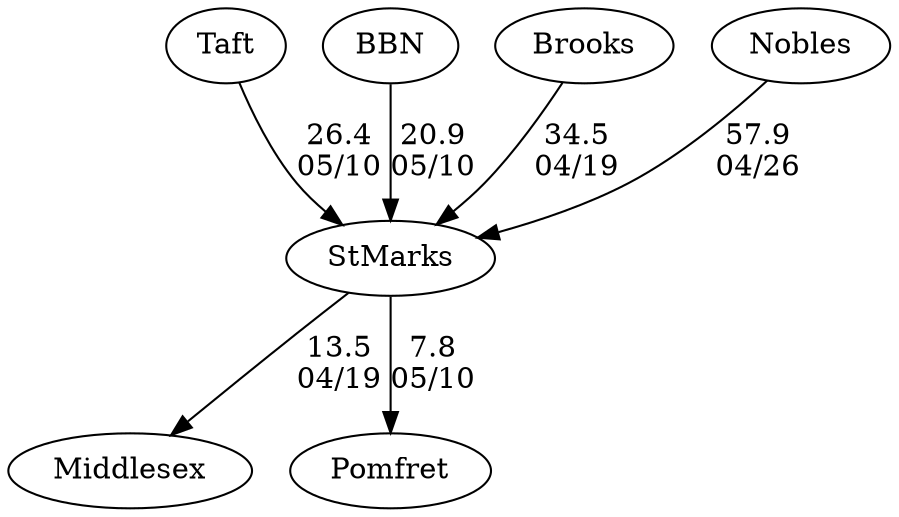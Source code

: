 digraph boys4foursStMarks {StMarks [URL="boys4foursStMarks.html"];Taft [URL="boys4foursTaft.html"];Middlesex [URL="boys4foursMiddlesex.html"];BBN [URL="boys4foursBBN.html"];Pomfret [URL="boys4foursPomfret.html"];Brooks [URL="boys4foursBrooks.html"];Nobles [URL="boys4foursNobles.html"];Brooks -> StMarks[label="34.5
04/19", weight="66", tooltip="NEIRA Boys & Girls Fours,St. Marks, Brooks, Middlesex, Dexter/Southfield			
Distance: 1500m Conditions: 10-13mph crossing headwind from SSW. Occasional gusts of 20mph in the first half hour of racing. Race order was 4-3-2-1. Comments: D/S 1V caught an over the head crab at 300m to go and had to reset. D/S 2V had steering issue and DNF.
Thank you to all crews who came out to race on Lake Q!
None", URL="https://www.row2k.com/results/resultspage.cfm?UID=2988C5F873833C8F0A00A6D6ED650D95&cat=5", random="random"]; 
StMarks -> Middlesex[label="13.5
04/19", weight="87", tooltip="NEIRA Boys & Girls Fours,St. Marks, Brooks, Middlesex, Dexter/Southfield			
Distance: 1500m Conditions: 10-13mph crossing headwind from SSW. Occasional gusts of 20mph in the first half hour of racing. Race order was 4-3-2-1. Comments: D/S 1V caught an over the head crab at 300m to go and had to reset. D/S 2V had steering issue and DNF.
Thank you to all crews who came out to race on Lake Q!
None", URL="https://www.row2k.com/results/resultspage.cfm?UID=2988C5F873833C8F0A00A6D6ED650D95&cat=5", random="random"]; 
Taft -> StMarks[label="26.4
05/10", weight="74", tooltip="NEIRA Boys Fours, du Pont Cup: Pomfret v. BB&N, Gunn, St. Mark's, Taft			
Distance: 1500 Conditions: Quarting Headwind ~9 mph, but occasional strong gusts up to 20 mph. Light chop in places, but the water was generally good. Winds increased as races progressed. Comments: Alternated races with girls' teams. Order of boys races: B4, B5, B6, B3, B2, B1. (Note: winds/gusts grew stronger as raced progressed.) Gunn raced down with their 1st boat racing in the B2 and their 2nd in B3. In the B2 race, Gunn's boat flipped in the last 250 meters (all okay). That delay and delays in aligning boats in headwind delayed races beginning, for boys, with B3 as much as ~20 to 30 minutes. Thanks to all for your patience. Congratulations to Pomfret Boys and Winsor Girls for winning the 2025 du Pont Cup.
None", URL="https://www.row2k.com/results/resultspage.cfm?UID=BC0E341089C0A527BA3CCC47DE8BD6C4&cat=1", random="random"]; 
BBN -> StMarks[label="20.9
05/10", weight="80", tooltip="NEIRA Boys Fours, du Pont Cup: Pomfret v. BB&N, Gunn, St. Mark's, Taft			
Distance: 1500 Conditions: Quarting Headwind ~9 mph, but occasional strong gusts up to 20 mph. Light chop in places, but the water was generally good. Winds increased as races progressed. Comments: Alternated races with girls' teams. Order of boys races: B4, B5, B6, B3, B2, B1. (Note: winds/gusts grew stronger as raced progressed.) Gunn raced down with their 1st boat racing in the B2 and their 2nd in B3. In the B2 race, Gunn's boat flipped in the last 250 meters (all okay). That delay and delays in aligning boats in headwind delayed races beginning, for boys, with B3 as much as ~20 to 30 minutes. Thanks to all for your patience. Congratulations to Pomfret Boys and Winsor Girls for winning the 2025 du Pont Cup.
None", URL="https://www.row2k.com/results/resultspage.cfm?UID=BC0E341089C0A527BA3CCC47DE8BD6C4&cat=1", random="random"]; 
StMarks -> Pomfret[label="7.8
05/10", weight="93", tooltip="NEIRA Boys Fours, du Pont Cup: Pomfret v. BB&N, Gunn, St. Mark's, Taft			
Distance: 1500 Conditions: Quarting Headwind ~9 mph, but occasional strong gusts up to 20 mph. Light chop in places, but the water was generally good. Winds increased as races progressed. Comments: Alternated races with girls' teams. Order of boys races: B4, B5, B6, B3, B2, B1. (Note: winds/gusts grew stronger as raced progressed.) Gunn raced down with their 1st boat racing in the B2 and their 2nd in B3. In the B2 race, Gunn's boat flipped in the last 250 meters (all okay). That delay and delays in aligning boats in headwind delayed races beginning, for boys, with B3 as much as ~20 to 30 minutes. Thanks to all for your patience. Congratulations to Pomfret Boys and Winsor Girls for winning the 2025 du Pont Cup.
None", URL="https://www.row2k.com/results/resultspage.cfm?UID=BC0E341089C0A527BA3CCC47DE8BD6C4&cat=1", random="random"]; 
Nobles -> StMarks[label="57.9
04/26", weight="43", tooltip="NEIRA Boys & Girls Fours,St. Marks, Nobles, Brewster, Notre Dame, NCDS			
Distance: 1500m Conditions: Steady 14mph headwind all afternoon, steady chop across whole course. Comments: Great racing today despite the chop and wind. Thank you to all for making the trek to Lake Q.
None", URL="https://www.row2k.com/results/resultspage.cfm?UID=4232F2C9CF0B3800357AF3DC37D5407B&cat=5", random="random"]}